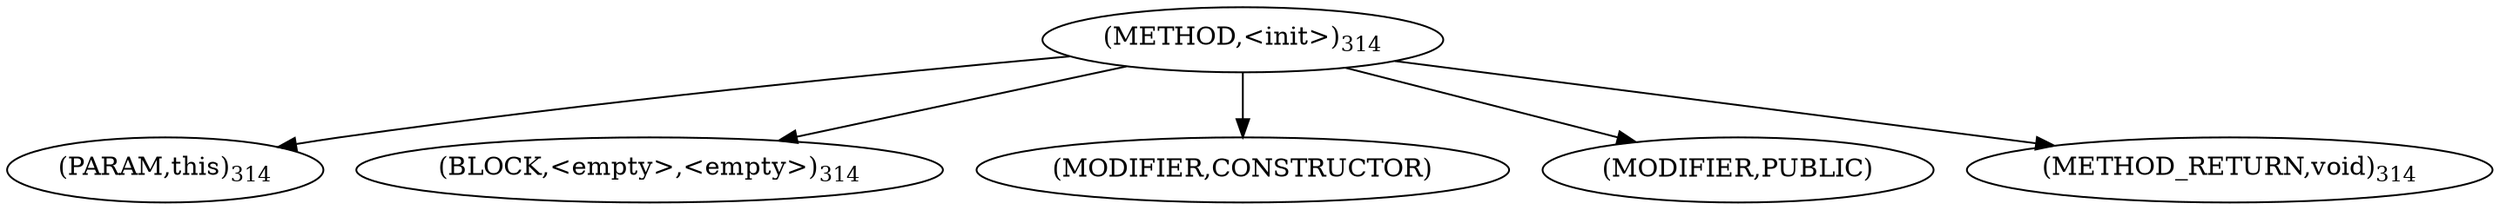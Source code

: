digraph "&lt;init&gt;" {  
"672" [label = <(METHOD,&lt;init&gt;)<SUB>314</SUB>> ]
"673" [label = <(PARAM,this)<SUB>314</SUB>> ]
"674" [label = <(BLOCK,&lt;empty&gt;,&lt;empty&gt;)<SUB>314</SUB>> ]
"675" [label = <(MODIFIER,CONSTRUCTOR)> ]
"676" [label = <(MODIFIER,PUBLIC)> ]
"677" [label = <(METHOD_RETURN,void)<SUB>314</SUB>> ]
  "672" -> "673" 
  "672" -> "674" 
  "672" -> "675" 
  "672" -> "676" 
  "672" -> "677" 
}
